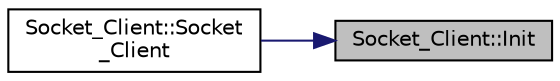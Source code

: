 digraph "Socket_Client::Init"
{
 // INTERACTIVE_SVG=YES
 // LATEX_PDF_SIZE
  edge [fontname="Helvetica",fontsize="10",labelfontname="Helvetica",labelfontsize="10"];
  node [fontname="Helvetica",fontsize="10",shape=record];
  rankdir="RL";
  Node1 [label="Socket_Client::Init",height=0.2,width=0.4,color="black", fillcolor="grey75", style="filled", fontcolor="black",tooltip=" "];
  Node1 -> Node2 [dir="back",color="midnightblue",fontsize="10",style="solid",fontname="Helvetica"];
  Node2 [label="Socket_Client::Socket\l_Client",height=0.2,width=0.4,color="black", fillcolor="white", style="filled",URL="$classSocket__Client.html#a134908ff1860af263c7db54f26ca920e",tooltip=" "];
}
